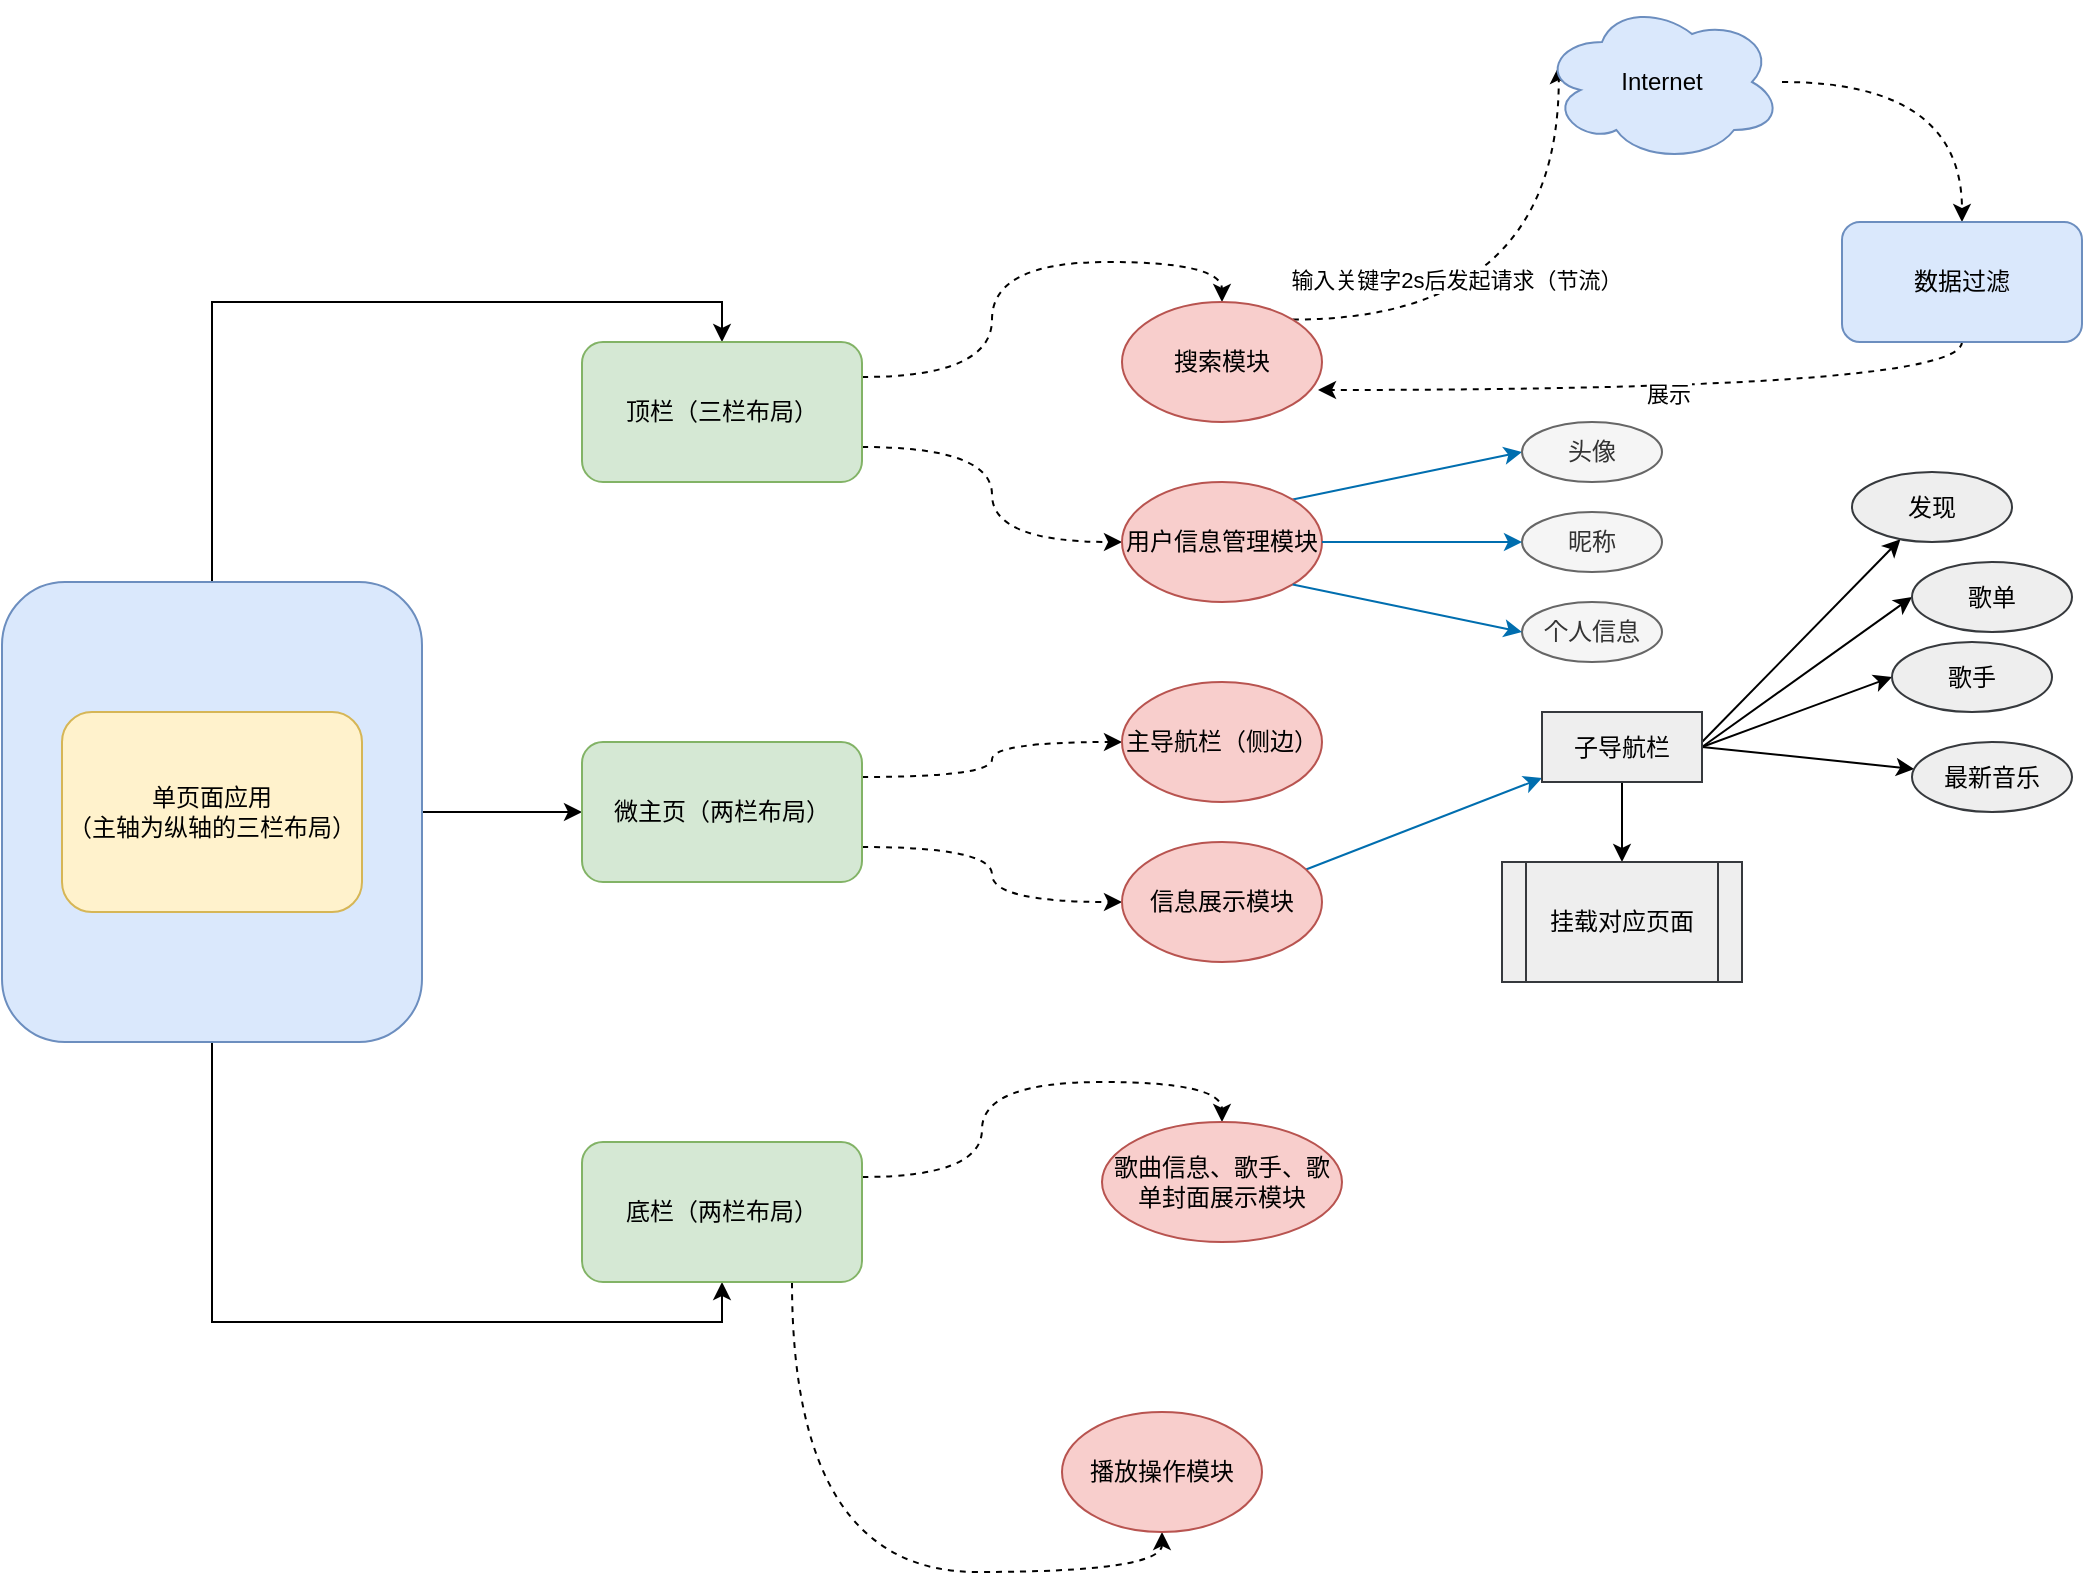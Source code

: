 <mxfile version="17.2.1" type="device"><diagram id="_hw6cJfWxM4aDu01x_cW" name="第 1 页"><mxGraphModel dx="1102" dy="1911" grid="1" gridSize="10" guides="1" tooltips="1" connect="1" arrows="1" fold="1" page="1" pageScale="1" pageWidth="827" pageHeight="1169" math="0" shadow="0"><root><mxCell id="0"/><mxCell id="1" parent="0"/><mxCell id="XsFkiTXDIXr0zrZRtr1k-12" style="edgeStyle=orthogonalEdgeStyle;rounded=0;orthogonalLoop=1;jettySize=auto;html=1;exitX=0.5;exitY=0;exitDx=0;exitDy=0;entryX=0.5;entryY=0;entryDx=0;entryDy=0;" edge="1" parent="1" source="XsFkiTXDIXr0zrZRtr1k-1" target="XsFkiTXDIXr0zrZRtr1k-3"><mxGeometry relative="1" as="geometry"/></mxCell><mxCell id="XsFkiTXDIXr0zrZRtr1k-13" style="edgeStyle=orthogonalEdgeStyle;rounded=0;orthogonalLoop=1;jettySize=auto;html=1;exitX=1;exitY=0.5;exitDx=0;exitDy=0;entryX=0;entryY=0.5;entryDx=0;entryDy=0;" edge="1" parent="1" source="XsFkiTXDIXr0zrZRtr1k-1" target="XsFkiTXDIXr0zrZRtr1k-4"><mxGeometry relative="1" as="geometry"/></mxCell><mxCell id="XsFkiTXDIXr0zrZRtr1k-14" style="edgeStyle=orthogonalEdgeStyle;rounded=0;orthogonalLoop=1;jettySize=auto;html=1;exitX=0.5;exitY=1;exitDx=0;exitDy=0;entryX=0.5;entryY=1;entryDx=0;entryDy=0;" edge="1" parent="1" source="XsFkiTXDIXr0zrZRtr1k-1" target="XsFkiTXDIXr0zrZRtr1k-5"><mxGeometry relative="1" as="geometry"/></mxCell><mxCell id="XsFkiTXDIXr0zrZRtr1k-1" value="" style="rounded=1;whiteSpace=wrap;html=1;fillColor=#dae8fc;strokeColor=#6c8ebf;" vertex="1" parent="1"><mxGeometry x="30" y="170" width="210" height="230" as="geometry"/></mxCell><mxCell id="XsFkiTXDIXr0zrZRtr1k-2" value="单页面应用&lt;br&gt;（主轴为纵轴的三栏布局）" style="rounded=1;whiteSpace=wrap;html=1;fillColor=#fff2cc;strokeColor=#d6b656;" vertex="1" parent="1"><mxGeometry x="60" y="235" width="150" height="100" as="geometry"/></mxCell><mxCell id="XsFkiTXDIXr0zrZRtr1k-24" style="edgeStyle=orthogonalEdgeStyle;curved=1;rounded=0;orthogonalLoop=1;jettySize=auto;html=1;exitX=1;exitY=0.75;exitDx=0;exitDy=0;entryX=0;entryY=0.5;entryDx=0;entryDy=0;dashed=1;" edge="1" parent="1" source="XsFkiTXDIXr0zrZRtr1k-3" target="XsFkiTXDIXr0zrZRtr1k-16"><mxGeometry relative="1" as="geometry"/></mxCell><mxCell id="XsFkiTXDIXr0zrZRtr1k-39" style="edgeStyle=orthogonalEdgeStyle;curved=1;rounded=0;orthogonalLoop=1;jettySize=auto;html=1;exitX=1;exitY=0.25;exitDx=0;exitDy=0;entryX=0.5;entryY=0;entryDx=0;entryDy=0;dashed=1;" edge="1" parent="1" source="XsFkiTXDIXr0zrZRtr1k-3" target="XsFkiTXDIXr0zrZRtr1k-15"><mxGeometry relative="1" as="geometry"/></mxCell><mxCell id="XsFkiTXDIXr0zrZRtr1k-3" value="顶栏（三栏布局）" style="rounded=1;whiteSpace=wrap;html=1;fillColor=#d5e8d4;strokeColor=#82b366;" vertex="1" parent="1"><mxGeometry x="320" y="50" width="140" height="70" as="geometry"/></mxCell><mxCell id="XsFkiTXDIXr0zrZRtr1k-27" style="edgeStyle=orthogonalEdgeStyle;curved=1;rounded=0;orthogonalLoop=1;jettySize=auto;html=1;exitX=1;exitY=0.25;exitDx=0;exitDy=0;dashed=1;" edge="1" parent="1" source="XsFkiTXDIXr0zrZRtr1k-4" target="XsFkiTXDIXr0zrZRtr1k-25"><mxGeometry relative="1" as="geometry"/></mxCell><mxCell id="XsFkiTXDIXr0zrZRtr1k-28" style="edgeStyle=orthogonalEdgeStyle;curved=1;rounded=0;orthogonalLoop=1;jettySize=auto;html=1;exitX=1;exitY=0.75;exitDx=0;exitDy=0;dashed=1;" edge="1" parent="1" source="XsFkiTXDIXr0zrZRtr1k-4" target="XsFkiTXDIXr0zrZRtr1k-26"><mxGeometry relative="1" as="geometry"/></mxCell><mxCell id="XsFkiTXDIXr0zrZRtr1k-4" value="微主页（两栏布局）" style="rounded=1;whiteSpace=wrap;html=1;fillColor=#d5e8d4;strokeColor=#82b366;" vertex="1" parent="1"><mxGeometry x="320" y="250" width="140" height="70" as="geometry"/></mxCell><mxCell id="XsFkiTXDIXr0zrZRtr1k-37" style="edgeStyle=orthogonalEdgeStyle;curved=1;rounded=0;orthogonalLoop=1;jettySize=auto;html=1;exitX=1;exitY=0.25;exitDx=0;exitDy=0;entryX=0.5;entryY=0;entryDx=0;entryDy=0;dashed=1;" edge="1" parent="1" source="XsFkiTXDIXr0zrZRtr1k-5" target="XsFkiTXDIXr0zrZRtr1k-29"><mxGeometry relative="1" as="geometry"/></mxCell><mxCell id="XsFkiTXDIXr0zrZRtr1k-38" style="edgeStyle=orthogonalEdgeStyle;curved=1;rounded=0;orthogonalLoop=1;jettySize=auto;html=1;exitX=0.75;exitY=1;exitDx=0;exitDy=0;entryX=0.5;entryY=1;entryDx=0;entryDy=0;dashed=1;" edge="1" parent="1" source="XsFkiTXDIXr0zrZRtr1k-5" target="XsFkiTXDIXr0zrZRtr1k-31"><mxGeometry relative="1" as="geometry"/></mxCell><mxCell id="XsFkiTXDIXr0zrZRtr1k-5" value="底栏（两栏布局）" style="rounded=1;whiteSpace=wrap;html=1;fillColor=#d5e8d4;strokeColor=#82b366;" vertex="1" parent="1"><mxGeometry x="320" y="450" width="140" height="70" as="geometry"/></mxCell><mxCell id="XsFkiTXDIXr0zrZRtr1k-50" style="edgeStyle=orthogonalEdgeStyle;curved=1;rounded=0;orthogonalLoop=1;jettySize=auto;html=1;exitX=1;exitY=0;exitDx=0;exitDy=0;entryX=0.07;entryY=0.4;entryDx=0;entryDy=0;entryPerimeter=0;dashed=1;" edge="1" parent="1" source="XsFkiTXDIXr0zrZRtr1k-15" target="XsFkiTXDIXr0zrZRtr1k-43"><mxGeometry relative="1" as="geometry"/></mxCell><mxCell id="XsFkiTXDIXr0zrZRtr1k-53" value="输入关键字2s后发起请求（节流）" style="edgeLabel;html=1;align=center;verticalAlign=middle;resizable=0;points=[];" vertex="1" connectable="0" parent="XsFkiTXDIXr0zrZRtr1k-50"><mxGeometry x="-0.372" y="20" relative="1" as="geometry"><mxPoint as="offset"/></mxGeometry></mxCell><mxCell id="XsFkiTXDIXr0zrZRtr1k-15" value="搜索模块" style="ellipse;whiteSpace=wrap;html=1;fillColor=#f8cecc;strokeColor=#b85450;" vertex="1" parent="1"><mxGeometry x="590" y="30" width="100" height="60" as="geometry"/></mxCell><mxCell id="XsFkiTXDIXr0zrZRtr1k-60" style="rounded=0;orthogonalLoop=1;jettySize=auto;html=1;exitX=1;exitY=0;exitDx=0;exitDy=0;entryX=0;entryY=0.5;entryDx=0;entryDy=0;fillColor=#1ba1e2;strokeColor=#006EAF;" edge="1" parent="1" source="XsFkiTXDIXr0zrZRtr1k-16" target="XsFkiTXDIXr0zrZRtr1k-54"><mxGeometry relative="1" as="geometry"/></mxCell><mxCell id="XsFkiTXDIXr0zrZRtr1k-16" value="用户信息管理模块" style="ellipse;whiteSpace=wrap;html=1;fillColor=#f8cecc;strokeColor=#b85450;" vertex="1" parent="1"><mxGeometry x="590" y="120" width="100" height="60" as="geometry"/></mxCell><mxCell id="XsFkiTXDIXr0zrZRtr1k-25" value="主导航栏（侧边）" style="ellipse;whiteSpace=wrap;html=1;fillColor=#f8cecc;strokeColor=#b85450;" vertex="1" parent="1"><mxGeometry x="590" y="220" width="100" height="60" as="geometry"/></mxCell><mxCell id="XsFkiTXDIXr0zrZRtr1k-65" value="" style="edgeStyle=none;rounded=0;orthogonalLoop=1;jettySize=auto;html=1;fillColor=#1ba1e2;strokeColor=#006EAF;" edge="1" parent="1" source="XsFkiTXDIXr0zrZRtr1k-26" target="XsFkiTXDIXr0zrZRtr1k-64"><mxGeometry relative="1" as="geometry"/></mxCell><mxCell id="XsFkiTXDIXr0zrZRtr1k-26" value="信息展示模块" style="ellipse;whiteSpace=wrap;html=1;fillColor=#f8cecc;strokeColor=#b85450;" vertex="1" parent="1"><mxGeometry x="590" y="300" width="100" height="60" as="geometry"/></mxCell><mxCell id="XsFkiTXDIXr0zrZRtr1k-29" value="歌曲信息、歌手、歌单封面展示模块" style="ellipse;whiteSpace=wrap;html=1;fillColor=#f8cecc;strokeColor=#b85450;" vertex="1" parent="1"><mxGeometry x="580" y="440" width="120" height="60" as="geometry"/></mxCell><mxCell id="XsFkiTXDIXr0zrZRtr1k-31" value="播放操作模块" style="ellipse;whiteSpace=wrap;html=1;fillColor=#f8cecc;strokeColor=#b85450;" vertex="1" parent="1"><mxGeometry x="560" y="585" width="100" height="60" as="geometry"/></mxCell><mxCell id="XsFkiTXDIXr0zrZRtr1k-49" value="" style="edgeStyle=orthogonalEdgeStyle;curved=1;rounded=0;orthogonalLoop=1;jettySize=auto;html=1;dashed=1;" edge="1" parent="1" source="XsFkiTXDIXr0zrZRtr1k-43" target="XsFkiTXDIXr0zrZRtr1k-48"><mxGeometry relative="1" as="geometry"/></mxCell><mxCell id="XsFkiTXDIXr0zrZRtr1k-43" value="Internet" style="ellipse;shape=cloud;whiteSpace=wrap;html=1;fillColor=#dae8fc;strokeColor=#6c8ebf;" vertex="1" parent="1"><mxGeometry x="800" y="-120" width="120" height="80" as="geometry"/></mxCell><mxCell id="XsFkiTXDIXr0zrZRtr1k-51" style="edgeStyle=orthogonalEdgeStyle;curved=1;rounded=0;orthogonalLoop=1;jettySize=auto;html=1;exitX=0.5;exitY=1;exitDx=0;exitDy=0;entryX=0.98;entryY=0.733;entryDx=0;entryDy=0;entryPerimeter=0;dashed=1;" edge="1" parent="1" source="XsFkiTXDIXr0zrZRtr1k-48" target="XsFkiTXDIXr0zrZRtr1k-15"><mxGeometry relative="1" as="geometry"/></mxCell><mxCell id="XsFkiTXDIXr0zrZRtr1k-52" value="展示" style="edgeLabel;html=1;align=center;verticalAlign=middle;resizable=0;points=[];" vertex="1" connectable="0" parent="XsFkiTXDIXr0zrZRtr1k-51"><mxGeometry x="-0.012" y="2" relative="1" as="geometry"><mxPoint as="offset"/></mxGeometry></mxCell><mxCell id="XsFkiTXDIXr0zrZRtr1k-48" value="数据过滤" style="rounded=1;whiteSpace=wrap;html=1;fillColor=#dae8fc;strokeColor=#6c8ebf;" vertex="1" parent="1"><mxGeometry x="950" y="-10" width="120" height="60" as="geometry"/></mxCell><mxCell id="XsFkiTXDIXr0zrZRtr1k-54" value="头像" style="ellipse;whiteSpace=wrap;html=1;fillColor=#f5f5f5;strokeColor=#666666;fontColor=#333333;" vertex="1" parent="1"><mxGeometry x="790" y="90" width="70" height="30" as="geometry"/></mxCell><mxCell id="XsFkiTXDIXr0zrZRtr1k-56" value="昵称" style="ellipse;whiteSpace=wrap;html=1;fillColor=#f5f5f5;strokeColor=#666666;fontColor=#333333;" vertex="1" parent="1"><mxGeometry x="790" y="135" width="70" height="30" as="geometry"/></mxCell><mxCell id="XsFkiTXDIXr0zrZRtr1k-58" value="个人信息" style="ellipse;whiteSpace=wrap;html=1;fillColor=#f5f5f5;strokeColor=#666666;fontColor=#333333;" vertex="1" parent="1"><mxGeometry x="790" y="180" width="70" height="30" as="geometry"/></mxCell><mxCell id="XsFkiTXDIXr0zrZRtr1k-62" style="rounded=0;orthogonalLoop=1;jettySize=auto;html=1;exitX=1;exitY=0.5;exitDx=0;exitDy=0;entryX=0;entryY=0.5;entryDx=0;entryDy=0;fillColor=#1ba1e2;strokeColor=#006EAF;" edge="1" parent="1" source="XsFkiTXDIXr0zrZRtr1k-16" target="XsFkiTXDIXr0zrZRtr1k-56"><mxGeometry relative="1" as="geometry"><mxPoint x="685.355" y="138.787" as="sourcePoint"/><mxPoint x="800" y="115" as="targetPoint"/></mxGeometry></mxCell><mxCell id="XsFkiTXDIXr0zrZRtr1k-63" style="rounded=0;orthogonalLoop=1;jettySize=auto;html=1;exitX=1;exitY=1;exitDx=0;exitDy=0;entryX=0;entryY=0.5;entryDx=0;entryDy=0;fillColor=#1ba1e2;strokeColor=#006EAF;" edge="1" parent="1" source="XsFkiTXDIXr0zrZRtr1k-16" target="XsFkiTXDIXr0zrZRtr1k-58"><mxGeometry relative="1" as="geometry"><mxPoint x="660" y="170" as="sourcePoint"/><mxPoint x="760" y="170" as="targetPoint"/></mxGeometry></mxCell><mxCell id="XsFkiTXDIXr0zrZRtr1k-69" value="" style="edgeStyle=none;rounded=0;orthogonalLoop=1;jettySize=auto;html=1;" edge="1" parent="1" source="XsFkiTXDIXr0zrZRtr1k-64" target="XsFkiTXDIXr0zrZRtr1k-68"><mxGeometry relative="1" as="geometry"/></mxCell><mxCell id="XsFkiTXDIXr0zrZRtr1k-71" value="" style="edgeStyle=none;rounded=0;orthogonalLoop=1;jettySize=auto;html=1;" edge="1" parent="1" target="XsFkiTXDIXr0zrZRtr1k-70"><mxGeometry relative="1" as="geometry"><mxPoint x="880" y="250" as="sourcePoint"/></mxGeometry></mxCell><mxCell id="XsFkiTXDIXr0zrZRtr1k-72" style="edgeStyle=none;rounded=0;orthogonalLoop=1;jettySize=auto;html=1;exitX=1;exitY=0.5;exitDx=0;exitDy=0;entryX=0;entryY=0.5;entryDx=0;entryDy=0;" edge="1" parent="1" source="XsFkiTXDIXr0zrZRtr1k-64" target="XsFkiTXDIXr0zrZRtr1k-73"><mxGeometry relative="1" as="geometry"><mxPoint x="980" y="240" as="targetPoint"/></mxGeometry></mxCell><mxCell id="XsFkiTXDIXr0zrZRtr1k-75" style="edgeStyle=none;rounded=0;orthogonalLoop=1;jettySize=auto;html=1;exitX=1;exitY=0.5;exitDx=0;exitDy=0;entryX=0;entryY=0.5;entryDx=0;entryDy=0;" edge="1" parent="1" source="XsFkiTXDIXr0zrZRtr1k-64" target="XsFkiTXDIXr0zrZRtr1k-74"><mxGeometry relative="1" as="geometry"/></mxCell><mxCell id="XsFkiTXDIXr0zrZRtr1k-77" style="edgeStyle=none;rounded=0;orthogonalLoop=1;jettySize=auto;html=1;exitX=1;exitY=0.5;exitDx=0;exitDy=0;" edge="1" parent="1" source="XsFkiTXDIXr0zrZRtr1k-64" target="XsFkiTXDIXr0zrZRtr1k-76"><mxGeometry relative="1" as="geometry"/></mxCell><mxCell id="XsFkiTXDIXr0zrZRtr1k-64" value="子导航栏" style="whiteSpace=wrap;html=1;fillColor=#eeeeee;strokeColor=#36393d;" vertex="1" parent="1"><mxGeometry x="800" y="235" width="80" height="35" as="geometry"/></mxCell><mxCell id="XsFkiTXDIXr0zrZRtr1k-68" value="挂载对应页面" style="shape=process;whiteSpace=wrap;html=1;backgroundOutline=1;fillColor=#eeeeee;strokeColor=#36393d;" vertex="1" parent="1"><mxGeometry x="780" y="310" width="120" height="60" as="geometry"/></mxCell><mxCell id="XsFkiTXDIXr0zrZRtr1k-70" value="发现" style="ellipse;whiteSpace=wrap;html=1;fillColor=#eeeeee;strokeColor=#36393d;" vertex="1" parent="1"><mxGeometry x="955" y="115" width="80" height="35" as="geometry"/></mxCell><mxCell id="XsFkiTXDIXr0zrZRtr1k-73" value="歌单" style="ellipse;whiteSpace=wrap;html=1;fillColor=#eeeeee;strokeColor=#36393d;" vertex="1" parent="1"><mxGeometry x="985" y="160" width="80" height="35" as="geometry"/></mxCell><mxCell id="XsFkiTXDIXr0zrZRtr1k-74" value="歌手" style="ellipse;whiteSpace=wrap;html=1;fillColor=#eeeeee;strokeColor=#36393d;" vertex="1" parent="1"><mxGeometry x="975" y="200" width="80" height="35" as="geometry"/></mxCell><mxCell id="XsFkiTXDIXr0zrZRtr1k-76" value="最新音乐" style="ellipse;whiteSpace=wrap;html=1;fillColor=#eeeeee;strokeColor=#36393d;" vertex="1" parent="1"><mxGeometry x="985" y="250" width="80" height="35" as="geometry"/></mxCell></root></mxGraphModel></diagram></mxfile>